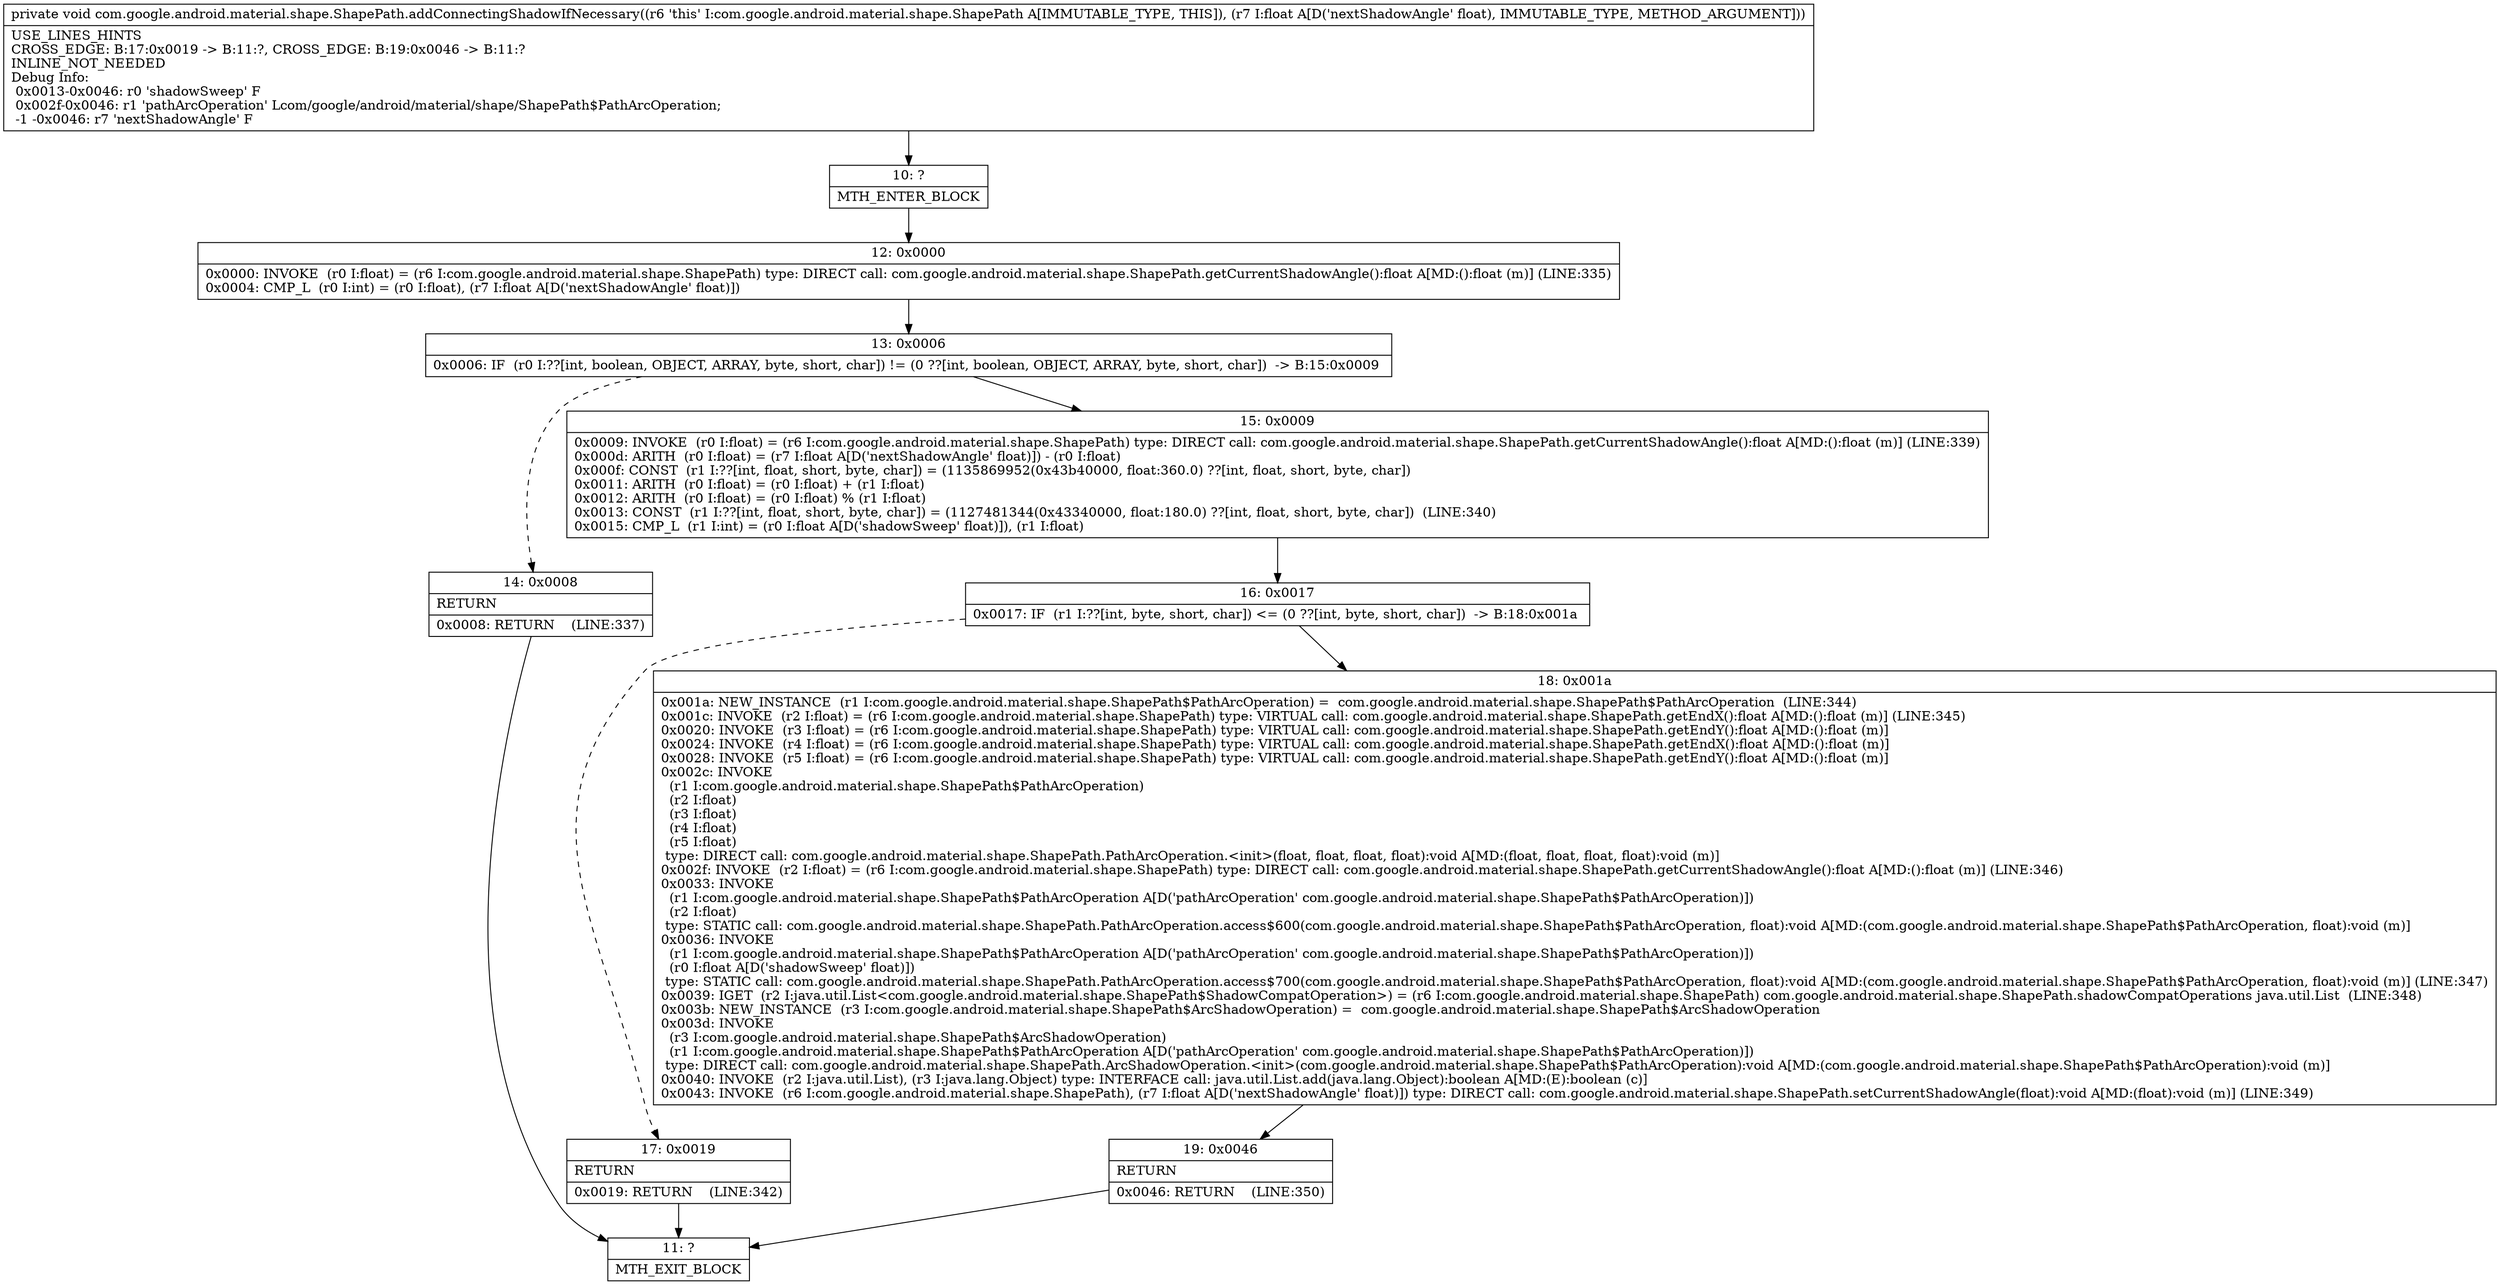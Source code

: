 digraph "CFG forcom.google.android.material.shape.ShapePath.addConnectingShadowIfNecessary(F)V" {
Node_10 [shape=record,label="{10\:\ ?|MTH_ENTER_BLOCK\l}"];
Node_12 [shape=record,label="{12\:\ 0x0000|0x0000: INVOKE  (r0 I:float) = (r6 I:com.google.android.material.shape.ShapePath) type: DIRECT call: com.google.android.material.shape.ShapePath.getCurrentShadowAngle():float A[MD:():float (m)] (LINE:335)\l0x0004: CMP_L  (r0 I:int) = (r0 I:float), (r7 I:float A[D('nextShadowAngle' float)]) \l}"];
Node_13 [shape=record,label="{13\:\ 0x0006|0x0006: IF  (r0 I:??[int, boolean, OBJECT, ARRAY, byte, short, char]) != (0 ??[int, boolean, OBJECT, ARRAY, byte, short, char])  \-\> B:15:0x0009 \l}"];
Node_14 [shape=record,label="{14\:\ 0x0008|RETURN\l|0x0008: RETURN    (LINE:337)\l}"];
Node_11 [shape=record,label="{11\:\ ?|MTH_EXIT_BLOCK\l}"];
Node_15 [shape=record,label="{15\:\ 0x0009|0x0009: INVOKE  (r0 I:float) = (r6 I:com.google.android.material.shape.ShapePath) type: DIRECT call: com.google.android.material.shape.ShapePath.getCurrentShadowAngle():float A[MD:():float (m)] (LINE:339)\l0x000d: ARITH  (r0 I:float) = (r7 I:float A[D('nextShadowAngle' float)]) \- (r0 I:float) \l0x000f: CONST  (r1 I:??[int, float, short, byte, char]) = (1135869952(0x43b40000, float:360.0) ??[int, float, short, byte, char]) \l0x0011: ARITH  (r0 I:float) = (r0 I:float) + (r1 I:float) \l0x0012: ARITH  (r0 I:float) = (r0 I:float) % (r1 I:float) \l0x0013: CONST  (r1 I:??[int, float, short, byte, char]) = (1127481344(0x43340000, float:180.0) ??[int, float, short, byte, char])  (LINE:340)\l0x0015: CMP_L  (r1 I:int) = (r0 I:float A[D('shadowSweep' float)]), (r1 I:float) \l}"];
Node_16 [shape=record,label="{16\:\ 0x0017|0x0017: IF  (r1 I:??[int, byte, short, char]) \<= (0 ??[int, byte, short, char])  \-\> B:18:0x001a \l}"];
Node_17 [shape=record,label="{17\:\ 0x0019|RETURN\l|0x0019: RETURN    (LINE:342)\l}"];
Node_18 [shape=record,label="{18\:\ 0x001a|0x001a: NEW_INSTANCE  (r1 I:com.google.android.material.shape.ShapePath$PathArcOperation) =  com.google.android.material.shape.ShapePath$PathArcOperation  (LINE:344)\l0x001c: INVOKE  (r2 I:float) = (r6 I:com.google.android.material.shape.ShapePath) type: VIRTUAL call: com.google.android.material.shape.ShapePath.getEndX():float A[MD:():float (m)] (LINE:345)\l0x0020: INVOKE  (r3 I:float) = (r6 I:com.google.android.material.shape.ShapePath) type: VIRTUAL call: com.google.android.material.shape.ShapePath.getEndY():float A[MD:():float (m)]\l0x0024: INVOKE  (r4 I:float) = (r6 I:com.google.android.material.shape.ShapePath) type: VIRTUAL call: com.google.android.material.shape.ShapePath.getEndX():float A[MD:():float (m)]\l0x0028: INVOKE  (r5 I:float) = (r6 I:com.google.android.material.shape.ShapePath) type: VIRTUAL call: com.google.android.material.shape.ShapePath.getEndY():float A[MD:():float (m)]\l0x002c: INVOKE  \l  (r1 I:com.google.android.material.shape.ShapePath$PathArcOperation)\l  (r2 I:float)\l  (r3 I:float)\l  (r4 I:float)\l  (r5 I:float)\l type: DIRECT call: com.google.android.material.shape.ShapePath.PathArcOperation.\<init\>(float, float, float, float):void A[MD:(float, float, float, float):void (m)]\l0x002f: INVOKE  (r2 I:float) = (r6 I:com.google.android.material.shape.ShapePath) type: DIRECT call: com.google.android.material.shape.ShapePath.getCurrentShadowAngle():float A[MD:():float (m)] (LINE:346)\l0x0033: INVOKE  \l  (r1 I:com.google.android.material.shape.ShapePath$PathArcOperation A[D('pathArcOperation' com.google.android.material.shape.ShapePath$PathArcOperation)])\l  (r2 I:float)\l type: STATIC call: com.google.android.material.shape.ShapePath.PathArcOperation.access$600(com.google.android.material.shape.ShapePath$PathArcOperation, float):void A[MD:(com.google.android.material.shape.ShapePath$PathArcOperation, float):void (m)]\l0x0036: INVOKE  \l  (r1 I:com.google.android.material.shape.ShapePath$PathArcOperation A[D('pathArcOperation' com.google.android.material.shape.ShapePath$PathArcOperation)])\l  (r0 I:float A[D('shadowSweep' float)])\l type: STATIC call: com.google.android.material.shape.ShapePath.PathArcOperation.access$700(com.google.android.material.shape.ShapePath$PathArcOperation, float):void A[MD:(com.google.android.material.shape.ShapePath$PathArcOperation, float):void (m)] (LINE:347)\l0x0039: IGET  (r2 I:java.util.List\<com.google.android.material.shape.ShapePath$ShadowCompatOperation\>) = (r6 I:com.google.android.material.shape.ShapePath) com.google.android.material.shape.ShapePath.shadowCompatOperations java.util.List  (LINE:348)\l0x003b: NEW_INSTANCE  (r3 I:com.google.android.material.shape.ShapePath$ArcShadowOperation) =  com.google.android.material.shape.ShapePath$ArcShadowOperation \l0x003d: INVOKE  \l  (r3 I:com.google.android.material.shape.ShapePath$ArcShadowOperation)\l  (r1 I:com.google.android.material.shape.ShapePath$PathArcOperation A[D('pathArcOperation' com.google.android.material.shape.ShapePath$PathArcOperation)])\l type: DIRECT call: com.google.android.material.shape.ShapePath.ArcShadowOperation.\<init\>(com.google.android.material.shape.ShapePath$PathArcOperation):void A[MD:(com.google.android.material.shape.ShapePath$PathArcOperation):void (m)]\l0x0040: INVOKE  (r2 I:java.util.List), (r3 I:java.lang.Object) type: INTERFACE call: java.util.List.add(java.lang.Object):boolean A[MD:(E):boolean (c)]\l0x0043: INVOKE  (r6 I:com.google.android.material.shape.ShapePath), (r7 I:float A[D('nextShadowAngle' float)]) type: DIRECT call: com.google.android.material.shape.ShapePath.setCurrentShadowAngle(float):void A[MD:(float):void (m)] (LINE:349)\l}"];
Node_19 [shape=record,label="{19\:\ 0x0046|RETURN\l|0x0046: RETURN    (LINE:350)\l}"];
MethodNode[shape=record,label="{private void com.google.android.material.shape.ShapePath.addConnectingShadowIfNecessary((r6 'this' I:com.google.android.material.shape.ShapePath A[IMMUTABLE_TYPE, THIS]), (r7 I:float A[D('nextShadowAngle' float), IMMUTABLE_TYPE, METHOD_ARGUMENT]))  | USE_LINES_HINTS\lCROSS_EDGE: B:17:0x0019 \-\> B:11:?, CROSS_EDGE: B:19:0x0046 \-\> B:11:?\lINLINE_NOT_NEEDED\lDebug Info:\l  0x0013\-0x0046: r0 'shadowSweep' F\l  0x002f\-0x0046: r1 'pathArcOperation' Lcom\/google\/android\/material\/shape\/ShapePath$PathArcOperation;\l  \-1 \-0x0046: r7 'nextShadowAngle' F\l}"];
MethodNode -> Node_10;Node_10 -> Node_12;
Node_12 -> Node_13;
Node_13 -> Node_14[style=dashed];
Node_13 -> Node_15;
Node_14 -> Node_11;
Node_15 -> Node_16;
Node_16 -> Node_17[style=dashed];
Node_16 -> Node_18;
Node_17 -> Node_11;
Node_18 -> Node_19;
Node_19 -> Node_11;
}


